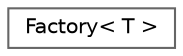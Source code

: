 digraph "Graphical Class Hierarchy"
{
 // LATEX_PDF_SIZE
  bgcolor="transparent";
  edge [fontname=Helvetica,fontsize=10,labelfontname=Helvetica,labelfontsize=10];
  node [fontname=Helvetica,fontsize=10,shape=box,height=0.2,width=0.4];
  rankdir="LR";
  Node0 [id="Node000000",label="Factory\< T \>",height=0.2,width=0.4,color="grey40", fillcolor="white", style="filled",URL="$class_factory.html",tooltip=" "];
}
